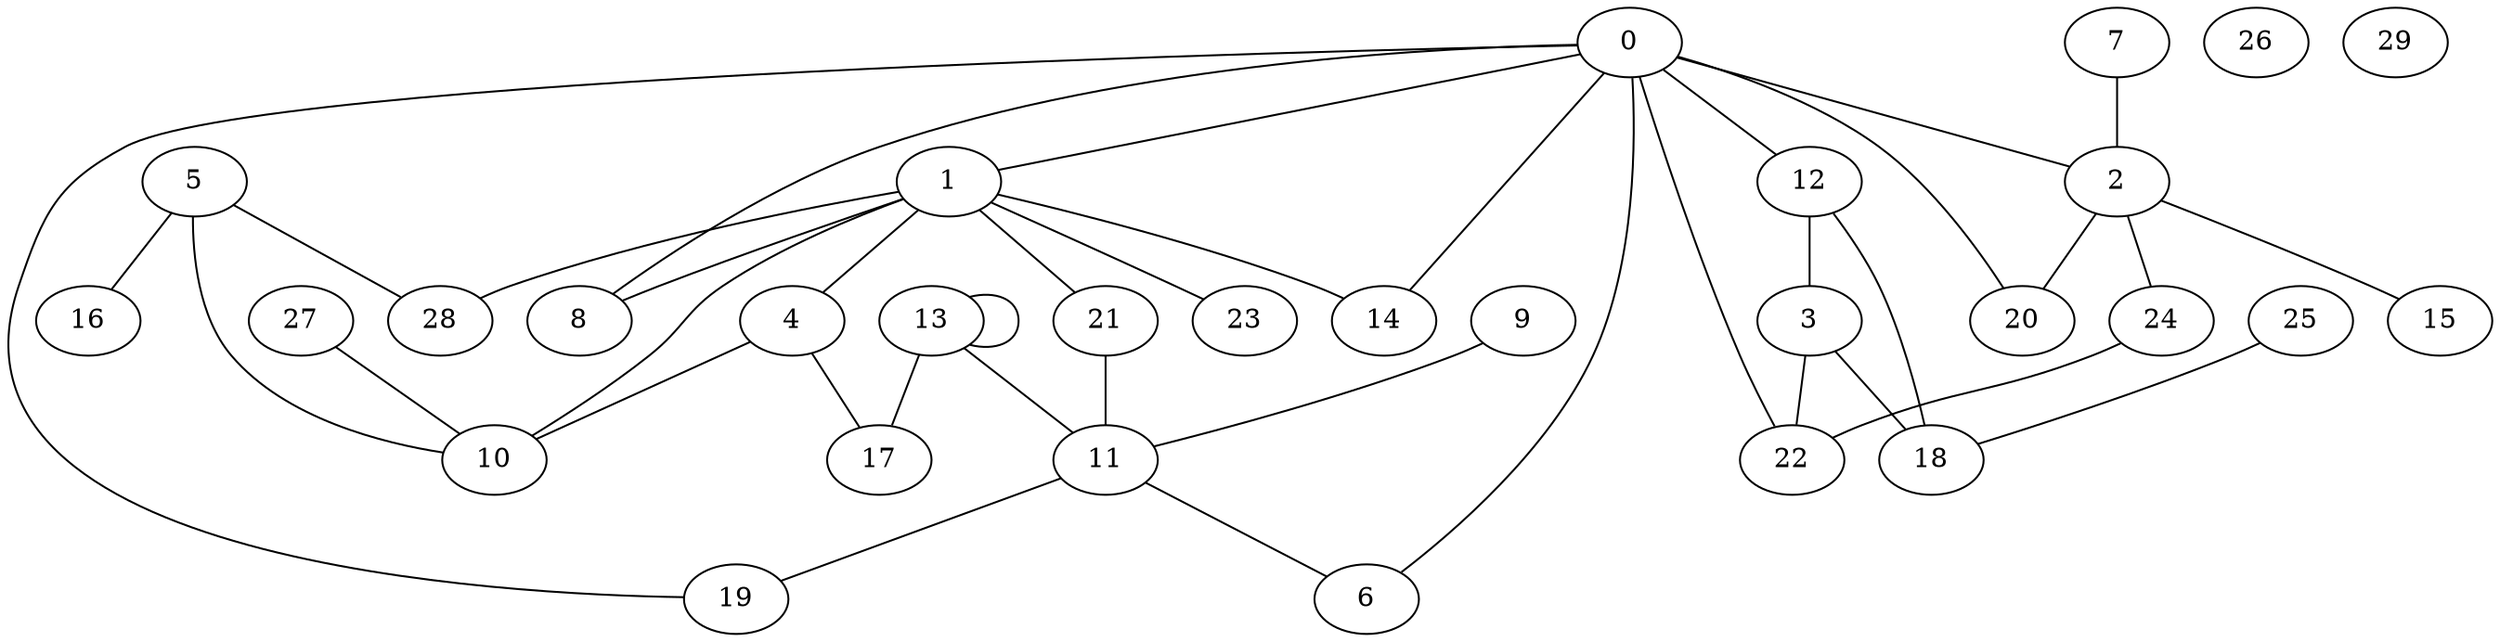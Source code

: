 graph G {
  0;
  1;
  2;
  3;
  4;
  5;
  6;
  7;
  8;
  9;
  10;
  11;
  12;
  13;
  14;
  15;
  16;
  17;
  18;
  19;
  20;
  21;
  22;
  23;
  24;
  25;
  26;
  27;
  28;
  29;
   0 -- 1;
   0 -- 2;
   0 -- 6;
   0 -- 8;
   0 -- 12;
   0 -- 14;
   0 -- 19;
   0 -- 20;
   0 -- 22;
   1 -- 4;
   1 -- 8;
   1 -- 10;
   1 -- 14;
   1 -- 21;
   1 -- 23;
   1 -- 28;
   2 -- 15;
   2 -- 20;
   2 -- 24;
   3 -- 18;
   3 -- 22;
   4 -- 10;
   4 -- 17;
   5 -- 10;
   5 -- 16;
   5 -- 28;
   7 -- 2;
   9 -- 11;
   11 -- 6;
   11 -- 19;
   12 -- 3;
   13 -- 11;
   13 -- 13;
   13 -- 17;
   18 -- 12;
   21 -- 11;
   24 -- 22;
   25 -- 18;
   27 -- 10;
}
